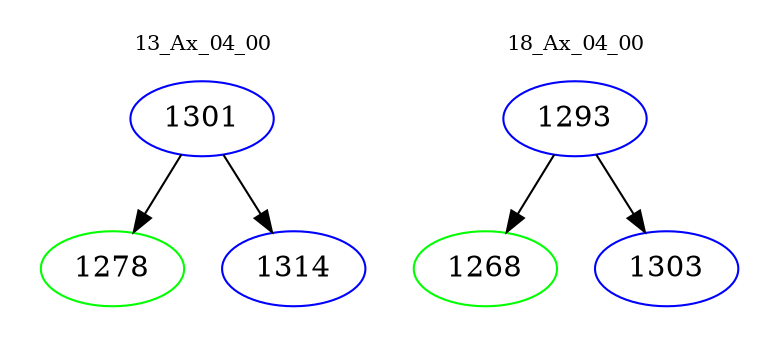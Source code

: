 digraph{
subgraph cluster_0 {
color = white
label = "13_Ax_04_00";
fontsize=10;
T0_1301 [label="1301", color="blue"]
T0_1301 -> T0_1278 [color="black"]
T0_1278 [label="1278", color="green"]
T0_1301 -> T0_1314 [color="black"]
T0_1314 [label="1314", color="blue"]
}
subgraph cluster_1 {
color = white
label = "18_Ax_04_00";
fontsize=10;
T1_1293 [label="1293", color="blue"]
T1_1293 -> T1_1268 [color="black"]
T1_1268 [label="1268", color="green"]
T1_1293 -> T1_1303 [color="black"]
T1_1303 [label="1303", color="blue"]
}
}

